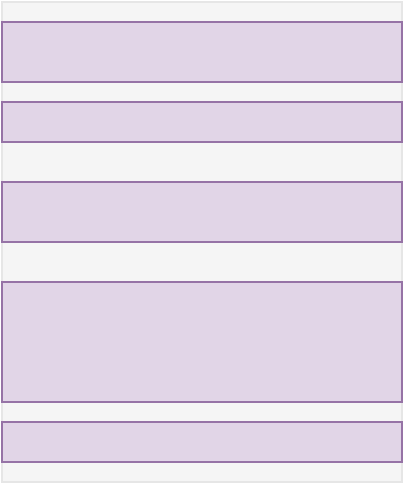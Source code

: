 <mxfile version="13.1.3" type="device"><diagram id="Gp9LvcCdWJuY7rQB2lE1" name="Page-1"><mxGraphModel dx="606" dy="341" grid="1" gridSize="10" guides="1" tooltips="1" connect="1" arrows="1" fold="1" page="1" pageScale="1" pageWidth="850" pageHeight="1100" math="0" shadow="0"><root><mxCell id="0"/><mxCell id="1" parent="0"/><mxCell id="xdUIPukJvAwj1LbaWWhz-1" value="" style="rounded=0;whiteSpace=wrap;html=1;fillColor=#f5f5f5;strokeColor=#E6E6E6;fontColor=#333333;" vertex="1" parent="1"><mxGeometry x="200" y="80" width="200" height="240" as="geometry"/></mxCell><mxCell id="xdUIPukJvAwj1LbaWWhz-2" value="" style="rounded=0;whiteSpace=wrap;html=1;strokeColor=#9673a6;fillColor=#e1d5e7;" vertex="1" parent="1"><mxGeometry x="200" y="90" width="200" height="30" as="geometry"/></mxCell><mxCell id="xdUIPukJvAwj1LbaWWhz-3" value="" style="rounded=0;whiteSpace=wrap;html=1;strokeColor=#9673a6;fillColor=#e1d5e7;" vertex="1" parent="1"><mxGeometry x="200" y="130" width="200" height="20" as="geometry"/></mxCell><mxCell id="xdUIPukJvAwj1LbaWWhz-4" value="" style="rounded=0;whiteSpace=wrap;html=1;strokeColor=#9673a6;fillColor=#e1d5e7;" vertex="1" parent="1"><mxGeometry x="200" y="170" width="200" height="30" as="geometry"/></mxCell><mxCell id="xdUIPukJvAwj1LbaWWhz-5" value="" style="rounded=0;whiteSpace=wrap;html=1;strokeColor=#9673a6;fillColor=#e1d5e7;" vertex="1" parent="1"><mxGeometry x="200" y="220" width="200" height="60" as="geometry"/></mxCell><mxCell id="xdUIPukJvAwj1LbaWWhz-6" value="" style="rounded=0;whiteSpace=wrap;html=1;strokeColor=#9673a6;fillColor=#e1d5e7;" vertex="1" parent="1"><mxGeometry x="200" y="290" width="200" height="20" as="geometry"/></mxCell></root></mxGraphModel></diagram></mxfile>
